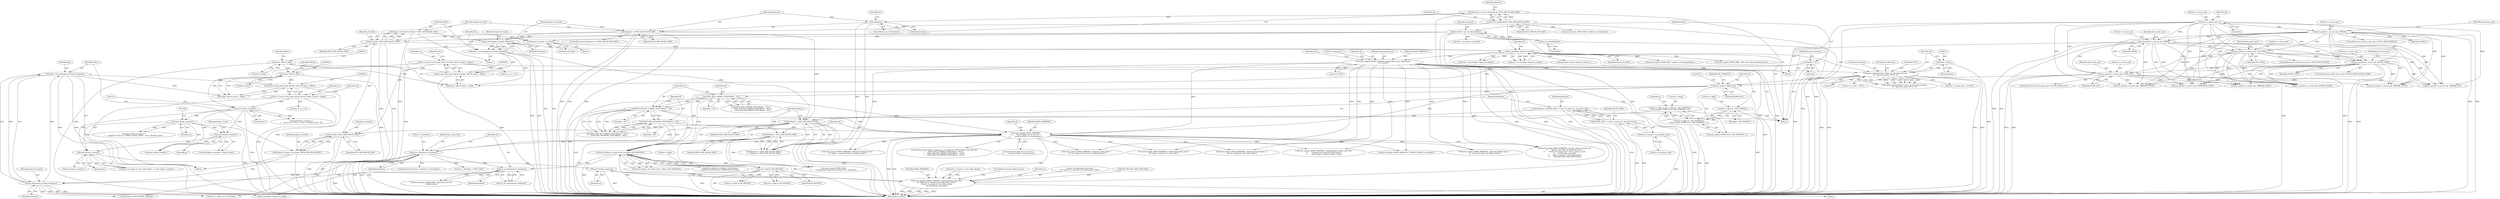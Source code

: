 digraph "0_linux_744692dc059845b2a3022119871846e74d4f6e11_16@pointer" {
"1001104" [label="(Call,ext4_blocks_count(es))"];
"1001093" [label="(Call,ext4_blocks_count(es))"];
"1001075" [label="(Call,ext4_blocks_count(es))"];
"1001010" [label="(Call,ext4_blocks_count(es))"];
"1000301" [label="(Call,es = (struct ext4_super_block *) (((char *)bh->b_data) + offset))"];
"1000303" [label="(Call,(struct ext4_super_block *) (((char *)bh->b_data) + offset))"];
"1000306" [label="(Call,(char *)bh->b_data)"];
"1000278" [label="(Call,offset = do_div(logical_sb_block, blocksize))"];
"1000280" [label="(Call,do_div(logical_sb_block, blocksize))"];
"1000273" [label="(Call,logical_sb_block = sb_block * EXT4_MIN_BLOCK_SIZE)"];
"1000275" [label="(Call,sb_block * EXT4_MIN_BLOCK_SIZE)"];
"1000129" [label="(Call,sb_block = get_sb_block(&data))"];
"1000131" [label="(Call,get_sb_block(&data))"];
"1000269" [label="(Call,blocksize != EXT4_MIN_BLOCK_SIZE)"];
"1000260" [label="(Call,!blocksize)"];
"1000254" [label="(Call,blocksize = sb_min_blocksize(sb, EXT4_MIN_BLOCK_SIZE))"];
"1000256" [label="(Call,sb_min_blocksize(sb, EXT4_MIN_BLOCK_SIZE))"];
"1000136" [label="(Call,offset = 0)"];
"1000642" [label="(Call,es = (struct ext4_super_block *)(((char *)bh->b_data) + offset))"];
"1000644" [label="(Call,(struct ext4_super_block *)(((char *)bh->b_data) + offset))"];
"1000647" [label="(Call,(char *)bh->b_data)"];
"1000623" [label="(Call,offset = do_div(logical_sb_block, blocksize))"];
"1000625" [label="(Call,do_div(logical_sb_block, blocksize))"];
"1000618" [label="(Call,logical_sb_block = sb_block * EXT4_MIN_BLOCK_SIZE)"];
"1000620" [label="(Call,sb_block * EXT4_MIN_BLOCK_SIZE)"];
"1000584" [label="(Call,blocksize < EXT4_MIN_BLOCK_SIZE)"];
"1000574" [label="(Call,blocksize = BLOCK_SIZE << le32_to_cpu(es->s_log_block_size))"];
"1000576" [label="(Call,BLOCK_SIZE << le32_to_cpu(es->s_log_block_size))"];
"1000578" [label="(Call,le32_to_cpu(es->s_log_block_size))"];
"1000606" [label="(Call,sb_set_blocksize(sb, blocksize))"];
"1000566" [label="(Call,ext4_feature_set_ok(sb, (sb->s_flags & MS_RDONLY)))"];
"1000554" [label="(Call,EXT4_HAS_RO_COMPAT_FEATURE(sb, ~0U))"];
"1000550" [label="(Call,EXT4_HAS_COMPAT_FEATURE(sb, ~0U))"];
"1000536" [label="(Call,test_opt(sb, POSIX_ACL))"];
"1000513" [label="(Call,parse_options((char *) data, sb, &journal_devnum,\n\t\t\t   &journal_ioprio, NULL, 0))"];
"1000514" [label="(Call,(char *) data)"];
"1000360" [label="(Call,ext4_msg(sb, KERN_WARNING, deprecated_msg, \"bsdgroups\",\n\t\t\t\"2.6.38\"))"];
"1000292" [label="(Call,sb_bread(sb, logical_sb_block))"];
"1000285" [label="(Call,logical_sb_block = sb_block)"];
"1000393" [label="(Call,set_opt(sbi->s_mount_opt, POSIX_ACL))"];
"1000375" [label="(Call,set_opt(sbi->s_mount_opt, NO_UID32))"];
"1000200" [label="(Call,sbi->s_mount_opt = 0)"];
"1000350" [label="(Call,set_opt(sbi->s_mount_opt, DEBUG))"];
"1000366" [label="(Call,set_opt(sbi->s_mount_opt, GRPID))"];
"1000384" [label="(Call,set_opt(sbi->s_mount_opt, XATTR_USER))"];
"1000557" [label="(Call,EXT4_HAS_INCOMPAT_FEATURE(sb, ~0U))"];
"1000560" [label="(Call,ext4_msg(sb, KERN_WARNING,\n\t\t       \"feature flags set on rev 0 fs, \"\n\t\t       \"running e2fsck is recommended\"))"];
"1000568" [label="(Call,sb->s_flags & MS_RDONLY)"];
"1000525" [label="(Call,sb->s_flags = (sb->s_flags & ~MS_POSIXACL) |\n\t\t(test_opt(sb, POSIX_ACL) ? MS_POSIXACL : 0))"];
"1000529" [label="(Call,(sb->s_flags & ~MS_POSIXACL) |\n\t\t(test_opt(sb, POSIX_ACL) ? MS_POSIXACL : 0))"];
"1000530" [label="(Call,sb->s_flags & ~MS_POSIXACL)"];
"1000598" [label="(Call,sb->s_blocksize != blocksize)"];
"1000587" [label="(Call,blocksize > EXT4_MAX_BLOCK_SIZE)"];
"1001022" [label="(Call,ext4_blocks_count(es))"];
"1001096" [label="(Call,ext4_msg(sb, KERN_WARNING, \"bad geometry: first data\"\n\t\t\t \"block %u is beyond end of filesystem (%llu)\",\n\t\t\t le32_to_cpu(es->s_first_data_block),\n\t\t\t ext4_blocks_count(es)))"];
"1000607" [label="(Identifier,sb)"];
"1000572" [label="(Identifier,MS_RDONLY)"];
"1000578" [label="(Call,le32_to_cpu(es->s_log_block_size))"];
"1001011" [label="(Identifier,es)"];
"1001094" [label="(Identifier,es)"];
"1001233" [label="(Call,descriptor_loc(sb, logical_sb_block, i))"];
"1000137" [label="(Identifier,offset)"];
"1000362" [label="(Identifier,KERN_WARNING)"];
"1000598" [label="(Call,sb->s_blocksize != blocksize)"];
"1001100" [label="(Call,le32_to_cpu(es->s_first_data_block))"];
"1000303" [label="(Call,(struct ext4_super_block *) (((char *)bh->b_data) + offset))"];
"1000385" [label="(Call,sbi->s_mount_opt)"];
"1000273" [label="(Call,logical_sb_block = sb_block * EXT4_MIN_BLOCK_SIZE)"];
"1001093" [label="(Call,ext4_blocks_count(es))"];
"1000620" [label="(Call,sb_block * EXT4_MIN_BLOCK_SIZE)"];
"1000672" [label="(Identifier,has_huge_files)"];
"1000537" [label="(Identifier,sb)"];
"1000272" [label="(Block,)"];
"1000368" [label="(Identifier,sbi)"];
"1000555" [label="(Identifier,sb)"];
"1000275" [label="(Call,sb_block * EXT4_MIN_BLOCK_SIZE)"];
"1000552" [label="(Identifier,~0U)"];
"1000626" [label="(Identifier,logical_sb_block)"];
"1001083" [label="(Call,ext4_blocks_count(es))"];
"1000567" [label="(Identifier,sb)"];
"1001088" [label="(Call,le32_to_cpu(es->s_first_data_block) >= ext4_blocks_count(es))"];
"1000602" [label="(Identifier,blocksize)"];
"1001098" [label="(Identifier,KERN_WARNING)"];
"1000541" [label="(ControlStructure,if (le32_to_cpu(es->s_rev_level) == EXT4_GOOD_OLD_REV &&\n\t    (EXT4_HAS_COMPAT_FEATURE(sb, ~0U) ||\n\t     EXT4_HAS_RO_COMPAT_FEATURE(sb, ~0U) ||\n\t     EXT4_HAS_INCOMPAT_FEATURE(sb, ~0U))))"];
"1000525" [label="(Call,sb->s_flags = (sb->s_flags & ~MS_POSIXACL) |\n\t\t(test_opt(sb, POSIX_ACL) ? MS_POSIXACL : 0))"];
"1000589" [label="(Identifier,EXT4_MAX_BLOCK_SIZE)"];
"1000534" [label="(Identifier,~MS_POSIXACL)"];
"1000277" [label="(Identifier,EXT4_MIN_BLOCK_SIZE)"];
"1000584" [label="(Call,blocksize < EXT4_MIN_BLOCK_SIZE)"];
"1000404" [label="(Call,set_opt(sbi->s_mount_opt, JOURNAL_DATA))"];
"1000512" [label="(Call,!parse_options((char *) data, sb, &journal_devnum,\n\t\t\t   &journal_ioprio, NULL, 0))"];
"1000389" [label="(ControlStructure,if (def_mount_opts & EXT4_DEFM_ACL))"];
"1000255" [label="(Identifier,blocksize)"];
"1000563" [label="(Literal,\"feature flags set on rev 0 fs, \"\n\t\t       \"running e2fsck is recommended\")"];
"1000129" [label="(Call,sb_block = get_sb_block(&data))"];
"1001106" [label="(ControlStructure,goto failed_mount;)"];
"1001632" [label="(Call,ext4_msg(sb, KERN_WARNING, \"dioread_nolock option is \"\n\t\t\t\t\"not supported with nobh mode\"))"];
"1000138" [label="(Literal,0)"];
"1000625" [label="(Call,do_div(logical_sb_block, blocksize))"];
"1000619" [label="(Identifier,logical_sb_block)"];
"1000587" [label="(Call,blocksize > EXT4_MAX_BLOCK_SIZE)"];
"1000360" [label="(Call,ext4_msg(sb, KERN_WARNING, deprecated_msg, \"bsdgroups\",\n\t\t\t\"2.6.38\"))"];
"1000565" [label="(Call,!ext4_feature_set_ok(sb, (sb->s_flags & MS_RDONLY)))"];
"1000294" [label="(Identifier,logical_sb_block)"];
"1000284" [label="(Block,)"];
"1000394" [label="(Call,sbi->s_mount_opt)"];
"1000562" [label="(Identifier,KERN_WARNING)"];
"1000673" [label="(Call,EXT4_HAS_RO_COMPAT_FEATURE(sb,\n\t\t\t\tEXT4_FEATURE_RO_COMPAT_HUGE_FILE))"];
"1000388" [label="(Identifier,XATTR_USER)"];
"1000583" [label="(Call,blocksize < EXT4_MIN_BLOCK_SIZE ||\n\t    blocksize > EXT4_MAX_BLOCK_SIZE)"];
"1000569" [label="(Call,sb->s_flags)"];
"1000849" [label="(Call,blocksize / EXT4_INODE_SIZE(sb))"];
"1000575" [label="(Identifier,blocksize)"];
"1000536" [label="(Call,test_opt(sb, POSIX_ACL))"];
"1000263" [label="(Call,ext4_msg(sb, KERN_ERR, \"unable to set blocksize\"))"];
"1000517" [label="(Identifier,sb)"];
"1000531" [label="(Call,sb->s_flags)"];
"1001077" [label="(Identifier,blocks_count)"];
"1000523" [label="(Literal,0)"];
"1000346" [label="(ControlStructure,if (def_mount_opts & EXT4_DEFM_DEBUG))"];
"1000260" [label="(Call,!blocksize)"];
"1000618" [label="(Call,logical_sb_block = sb_block * EXT4_MIN_BLOCK_SIZE)"];
"1000285" [label="(Call,logical_sb_block = sb_block)"];
"1000559" [label="(Identifier,~0U)"];
"1000649" [label="(Call,bh->b_data)"];
"1000585" [label="(Identifier,blocksize)"];
"1000204" [label="(Literal,0)"];
"1001110" [label="(Call,ext4_blocks_count(es))"];
"1001720" [label="(Call,sb->s_flags & MS_RDONLY)"];
"1000586" [label="(Identifier,EXT4_MIN_BLOCK_SIZE)"];
"1000743" [label="(Call,sbi->s_inode_size > blocksize)"];
"1001137" [label="(Call,ext4_msg(sb, KERN_WARNING, \"groups count too large: %u \"\n\t\t       \"(block count %llu, first data block %u, \"\n\t\t       \"blocks per group %lu)\", sbi->s_groups_count,\n\t\t       ext4_blocks_count(es),\n\t\t       le32_to_cpu(es->s_first_data_block),\n\t\t       EXT4_BLOCKS_PER_GROUP(sb)))"];
"1001096" [label="(Call,ext4_msg(sb, KERN_WARNING, \"bad geometry: first data\"\n\t\t\t \"block %u is beyond end of filesystem (%llu)\",\n\t\t\t le32_to_cpu(es->s_first_data_block),\n\t\t\t ext4_blocks_count(es)))"];
"1000261" [label="(Identifier,blocksize)"];
"1000296" [label="(Call,ext4_msg(sb, KERN_ERR, \"unable to read superblock\"))"];
"1000281" [label="(Identifier,logical_sb_block)"];
"1000655" [label="(Identifier,sbi)"];
"1000574" [label="(Call,blocksize = BLOCK_SIZE << le32_to_cpu(es->s_log_block_size))"];
"1000365" [label="(Literal,\"2.6.38\")"];
"1002115" [label="(Call,sb->s_fs_info = NULL)"];
"1000622" [label="(Identifier,EXT4_MIN_BLOCK_SIZE)"];
"1000376" [label="(Call,sbi->s_mount_opt)"];
"1000282" [label="(Identifier,blocksize)"];
"1001010" [label="(Call,ext4_blocks_count(es))"];
"1001079" [label="(Call,ext4_msg(sb, KERN_WARNING, \"bad geometry: block count %llu \"\n\t\t       \"exceeds size of device (%llu blocks)\",\n\t\t       ext4_blocks_count(es), blocks_count))"];
"1000550" [label="(Call,EXT4_HAS_COMPAT_FEATURE(sb, ~0U))"];
"1000539" [label="(Identifier,MS_POSIXACL)"];
"1000646" [label="(Call,((char *)bh->b_data) + offset)"];
"1000577" [label="(Identifier,BLOCK_SIZE)"];
"1000520" [label="(Call,&journal_ioprio)"];
"1000359" [label="(Block,)"];
"1000375" [label="(Call,set_opt(sbi->s_mount_opt, NO_UID32))"];
"1000354" [label="(Identifier,DEBUG)"];
"1000624" [label="(Identifier,offset)"];
"1002129" [label="(MethodReturn,RET)"];
"1001097" [label="(Identifier,sb)"];
"1000379" [label="(Identifier,NO_UID32)"];
"1000264" [label="(Identifier,sb)"];
"1000256" [label="(Call,sb_min_blocksize(sb, EXT4_MIN_BLOCK_SIZE))"];
"1000608" [label="(Identifier,blocksize)"];
"1000364" [label="(Literal,\"bsdgroups\")"];
"1000141" [label="(Identifier,journal_devnum)"];
"1000603" [label="(Block,)"];
"1001099" [label="(Literal,\"bad geometry: first data\"\n\t\t\t \"block %u is beyond end of filesystem (%llu)\")"];
"1000514" [label="(Call,(char *) data)"];
"1000627" [label="(Identifier,blocksize)"];
"1000373" [label="(Identifier,def_mount_opts)"];
"1001992" [label="(Call,ext4_msg(sb, KERN_ERR, \"VFS: Can't find ext4 filesystem\"))"];
"1000605" [label="(Call,!sb_set_blocksize(sb, blocksize))"];
"1000351" [label="(Call,sbi->s_mount_opt)"];
"1000597" [label="(ControlStructure,if (sb->s_blocksize != blocksize))"];
"1000428" [label="(Call,set_opt(sbi->s_mount_opt, WRITEBACK_DATA))"];
"1000130" [label="(Identifier,sb_block)"];
"1000278" [label="(Call,offset = do_div(logical_sb_block, blocksize))"];
"1000258" [label="(Identifier,EXT4_MIN_BLOCK_SIZE)"];
"1000591" [label="(Call,ext4_msg(sb, KERN_ERR,\n\t\t       \"Unsupported filesystem blocksize %d\", blocksize))"];
"1000270" [label="(Identifier,blocksize)"];
"1000629" [label="(Identifier,bh)"];
"1000610" [label="(Call,ext4_msg(sb, KERN_ERR, \"bad block size %d\",\n\t\t\t\t\tblocksize))"];
"1001834" [label="(Call,ext4_msg(sb, KERN_WARNING, \"Ignoring dioread_nolock \"\n\t\t\t\t\"option - requested data journaling mode\"))"];
"1000201" [label="(Call,sbi->s_mount_opt)"];
"1000530" [label="(Call,sb->s_flags & ~MS_POSIXACL)"];
"1000561" [label="(Identifier,sb)"];
"1001023" [label="(Identifier,es)"];
"1000268" [label="(ControlStructure,if (blocksize != EXT4_MIN_BLOCK_SIZE))"];
"1000380" [label="(ControlStructure,if (def_mount_opts & EXT4_DEFM_XATTR_USER))"];
"1000366" [label="(Call,set_opt(sbi->s_mount_opt, GRPID))"];
"1001009" [label="(Call,ext4_blocks_count(es) >\n\t     (sector_t)(~0ULL) >> (sb->s_blocksize_bits - 9))"];
"1000312" [label="(Call,sbi->s_es = es)"];
"1000623" [label="(Call,offset = do_div(logical_sb_block, blocksize))"];
"1000290" [label="(Call,bh = sb_bread(sb, logical_sb_block))"];
"1000442" [label="(Call,set_opt(sbi->s_mount_opt, ERRORS_PANIC))"];
"1000526" [label="(Call,sb->s_flags)"];
"1000311" [label="(Identifier,offset)"];
"1000642" [label="(Call,es = (struct ext4_super_block *)(((char *)bh->b_data) + offset))"];
"1000314" [label="(Identifier,sbi)"];
"1000120" [label="(Block,)"];
"1000391" [label="(Identifier,def_mount_opts)"];
"1000566" [label="(Call,ext4_feature_set_ok(sb, (sb->s_flags & MS_RDONLY)))"];
"1000538" [label="(Identifier,POSIX_ACL)"];
"1000305" [label="(Call,((char *)bh->b_data) + offset)"];
"1001844" [label="(Call,sb->s_blocksize < PAGE_SIZE)"];
"1001470" [label="(Call,sb->s_flags & MS_RDONLY)"];
"1000361" [label="(Identifier,sb)"];
"1000301" [label="(Call,es = (struct ext4_super_block *) (((char *)bh->b_data) + offset))"];
"1000302" [label="(Identifier,es)"];
"1000463" [label="(Call,set_opt(sbi->s_mount_opt, ERRORS_RO))"];
"1000259" [label="(ControlStructure,if (!blocksize))"];
"1000606" [label="(Call,sb_set_blocksize(sb, blocksize))"];
"1001104" [label="(Call,ext4_blocks_count(es))"];
"1000621" [label="(Identifier,sb_block)"];
"1000560" [label="(Call,ext4_msg(sb, KERN_WARNING,\n\t\t       \"feature flags set on rev 0 fs, \"\n\t\t       \"running e2fsck is recommended\"))"];
"1001095" [label="(Block,)"];
"1000644" [label="(Call,(struct ext4_super_block *)(((char *)bh->b_data) + offset))"];
"1001195" [label="(Call,sbi->s_group_desc == NULL)"];
"1001022" [label="(Call,ext4_blocks_count(es))"];
"1000516" [label="(Identifier,data)"];
"1000280" [label="(Call,do_div(logical_sb_block, blocksize))"];
"1000397" [label="(Identifier,POSIX_ACL)"];
"1000370" [label="(Identifier,GRPID)"];
"1000257" [label="(Identifier,sb)"];
"1000384" [label="(Call,set_opt(sbi->s_mount_opt, XATTR_USER))"];
"1001618" [label="(Call,ext4_msg(sb, KERN_WARNING, \"Ignoring nobh option - \"\n \t\t\t\t\"its supported only with writeback mode\"))"];
"1000350" [label="(Call,set_opt(sbi->s_mount_opt, DEBUG))"];
"1000630" [label="(Call,sb_bread(sb, logical_sb_block))"];
"1000401" [label="(Identifier,def_mount_opts)"];
"1001021" [label="(Call,ext4_blocks_count(es) >\n\t     (pgoff_t)(~0ULL) >> (PAGE_CACHE_SHIFT - sb->s_blocksize_bits))"];
"1001054" [label="(Call,EXT4_BLOCKS_PER_GROUP(sb))"];
"1000599" [label="(Call,sb->s_blocksize)"];
"1000558" [label="(Identifier,sb)"];
"1000551" [label="(Identifier,sb)"];
"1000554" [label="(Call,EXT4_HAS_RO_COMPAT_FEATURE(sb, ~0U))"];
"1000540" [label="(Literal,0)"];
"1000271" [label="(Identifier,EXT4_MIN_BLOCK_SIZE)"];
"1000292" [label="(Call,sb_bread(sb, logical_sb_block))"];
"1000286" [label="(Identifier,logical_sb_block)"];
"1000136" [label="(Call,offset = 0)"];
"1000518" [label="(Call,&journal_devnum)"];
"1000576" [label="(Call,BLOCK_SIZE << le32_to_cpu(es->s_log_block_size))"];
"1000279" [label="(Identifier,offset)"];
"1000274" [label="(Identifier,logical_sb_block)"];
"1000367" [label="(Call,sbi->s_mount_opt)"];
"1000393" [label="(Call,set_opt(sbi->s_mount_opt, POSIX_ACL))"];
"1000653" [label="(Call,sbi->s_es = es)"];
"1000553" [label="(Call,EXT4_HAS_RO_COMPAT_FEATURE(sb, ~0U) ||\n\t     EXT4_HAS_INCOMPAT_FEATURE(sb, ~0U))"];
"1000513" [label="(Call,parse_options((char *) data, sb, &journal_devnum,\n\t\t\t   &journal_ioprio, NULL, 0))"];
"1000522" [label="(Identifier,NULL)"];
"1001105" [label="(Identifier,es)"];
"1000132" [label="(Call,&data)"];
"1001043" [label="(Call,ext4_msg(sb, KERN_WARNING, \"CONFIG_LBDAF not enabled\"))"];
"1001813" [label="(Call,ext4_msg(sb, KERN_WARNING, \"Ignoring delalloc option - \"\n \t\t\t \"requested data journaling mode\"))"];
"1000306" [label="(Call,(char *)bh->b_data)"];
"1000289" [label="(Call,!(bh = sb_bread(sb, logical_sb_block)))"];
"1000357" [label="(Identifier,def_mount_opts)"];
"1000568" [label="(Call,sb->s_flags & MS_RDONLY)"];
"1001075" [label="(Call,ext4_blocks_count(es))"];
"1000647" [label="(Call,(char *)bh->b_data)"];
"1000535" [label="(Call,test_opt(sb, POSIX_ACL) ? MS_POSIXACL : 0)"];
"1000276" [label="(Identifier,sb_block)"];
"1000131" [label="(Call,get_sb_block(&data))"];
"1000220" [label="(Call,sbi->s_sb_block = sb_block)"];
"1000287" [label="(Identifier,sb_block)"];
"1000200" [label="(Call,sbi->s_mount_opt = 0)"];
"1000652" [label="(Identifier,offset)"];
"1000579" [label="(Call,es->s_log_block_size)"];
"1000207" [label="(Identifier,sbi)"];
"1000546" [label="(Identifier,es)"];
"1001076" [label="(Identifier,es)"];
"1000293" [label="(Identifier,sb)"];
"1000416" [label="(Call,set_opt(sbi->s_mount_opt, ORDERED_DATA))"];
"1000291" [label="(Identifier,bh)"];
"1000371" [label="(ControlStructure,if (def_mount_opts & EXT4_DEFM_UID16))"];
"1000382" [label="(Identifier,def_mount_opts)"];
"1000588" [label="(Identifier,blocksize)"];
"1000556" [label="(Identifier,~0U)"];
"1000363" [label="(Identifier,deprecated_msg)"];
"1000557" [label="(Call,EXT4_HAS_INCOMPAT_FEATURE(sb, ~0U))"];
"1000549" [label="(Call,EXT4_HAS_COMPAT_FEATURE(sb, ~0U) ||\n\t     EXT4_HAS_RO_COMPAT_FEATURE(sb, ~0U) ||\n\t     EXT4_HAS_INCOMPAT_FEATURE(sb, ~0U))"];
"1000269" [label="(Call,blocksize != EXT4_MIN_BLOCK_SIZE)"];
"1000529" [label="(Call,(sb->s_flags & ~MS_POSIXACL) |\n\t\t(test_opt(sb, POSIX_ACL) ? MS_POSIXACL : 0))"];
"1000254" [label="(Call,blocksize = sb_min_blocksize(sb, EXT4_MIN_BLOCK_SIZE))"];
"1000308" [label="(Call,bh->b_data)"];
"1001074" [label="(Call,ext4_blocks_count(es) > blocks_count)"];
"1000457" [label="(Call,set_opt(sbi->s_mount_opt, ERRORS_CONT))"];
"1001850" [label="(Call,ext4_msg(sb, KERN_WARNING, \"Ignoring dioread_nolock \"\n\t\t\t\t\"option - block size is too small\"))"];
"1000643" [label="(Identifier,es)"];
"1001104" -> "1001096"  [label="AST: "];
"1001104" -> "1001105"  [label="CFG: "];
"1001105" -> "1001104"  [label="AST: "];
"1001096" -> "1001104"  [label="CFG: "];
"1001104" -> "1002129"  [label="DDG: "];
"1001104" -> "1001096"  [label="DDG: "];
"1001093" -> "1001104"  [label="DDG: "];
"1001093" -> "1001088"  [label="AST: "];
"1001093" -> "1001094"  [label="CFG: "];
"1001094" -> "1001093"  [label="AST: "];
"1001088" -> "1001093"  [label="CFG: "];
"1001093" -> "1001088"  [label="DDG: "];
"1001075" -> "1001093"  [label="DDG: "];
"1001010" -> "1001093"  [label="DDG: "];
"1001022" -> "1001093"  [label="DDG: "];
"1001093" -> "1001110"  [label="DDG: "];
"1001075" -> "1001074"  [label="AST: "];
"1001075" -> "1001076"  [label="CFG: "];
"1001076" -> "1001075"  [label="AST: "];
"1001077" -> "1001075"  [label="CFG: "];
"1001075" -> "1001074"  [label="DDG: "];
"1001010" -> "1001075"  [label="DDG: "];
"1001022" -> "1001075"  [label="DDG: "];
"1001075" -> "1001083"  [label="DDG: "];
"1001010" -> "1001009"  [label="AST: "];
"1001010" -> "1001011"  [label="CFG: "];
"1001011" -> "1001010"  [label="AST: "];
"1001014" -> "1001010"  [label="CFG: "];
"1001010" -> "1002129"  [label="DDG: "];
"1001010" -> "1001009"  [label="DDG: "];
"1000301" -> "1001010"  [label="DDG: "];
"1000642" -> "1001010"  [label="DDG: "];
"1001010" -> "1001022"  [label="DDG: "];
"1001010" -> "1001083"  [label="DDG: "];
"1000301" -> "1000120"  [label="AST: "];
"1000301" -> "1000303"  [label="CFG: "];
"1000302" -> "1000301"  [label="AST: "];
"1000303" -> "1000301"  [label="AST: "];
"1000314" -> "1000301"  [label="CFG: "];
"1000301" -> "1002129"  [label="DDG: "];
"1000303" -> "1000301"  [label="DDG: "];
"1000301" -> "1000312"  [label="DDG: "];
"1000303" -> "1000305"  [label="CFG: "];
"1000304" -> "1000303"  [label="AST: "];
"1000305" -> "1000303"  [label="AST: "];
"1000303" -> "1002129"  [label="DDG: "];
"1000306" -> "1000303"  [label="DDG: "];
"1000278" -> "1000303"  [label="DDG: "];
"1000136" -> "1000303"  [label="DDG: "];
"1000306" -> "1000305"  [label="AST: "];
"1000306" -> "1000308"  [label="CFG: "];
"1000307" -> "1000306"  [label="AST: "];
"1000308" -> "1000306"  [label="AST: "];
"1000311" -> "1000306"  [label="CFG: "];
"1000306" -> "1002129"  [label="DDG: "];
"1000306" -> "1000305"  [label="DDG: "];
"1000306" -> "1000647"  [label="DDG: "];
"1000278" -> "1000272"  [label="AST: "];
"1000278" -> "1000280"  [label="CFG: "];
"1000279" -> "1000278"  [label="AST: "];
"1000280" -> "1000278"  [label="AST: "];
"1000291" -> "1000278"  [label="CFG: "];
"1000278" -> "1002129"  [label="DDG: "];
"1000278" -> "1002129"  [label="DDG: "];
"1000280" -> "1000278"  [label="DDG: "];
"1000280" -> "1000278"  [label="DDG: "];
"1000278" -> "1000305"  [label="DDG: "];
"1000280" -> "1000282"  [label="CFG: "];
"1000281" -> "1000280"  [label="AST: "];
"1000282" -> "1000280"  [label="AST: "];
"1000280" -> "1002129"  [label="DDG: "];
"1000273" -> "1000280"  [label="DDG: "];
"1000269" -> "1000280"  [label="DDG: "];
"1000280" -> "1000292"  [label="DDG: "];
"1000273" -> "1000272"  [label="AST: "];
"1000273" -> "1000275"  [label="CFG: "];
"1000274" -> "1000273"  [label="AST: "];
"1000275" -> "1000273"  [label="AST: "];
"1000279" -> "1000273"  [label="CFG: "];
"1000273" -> "1002129"  [label="DDG: "];
"1000275" -> "1000273"  [label="DDG: "];
"1000275" -> "1000273"  [label="DDG: "];
"1000275" -> "1000277"  [label="CFG: "];
"1000276" -> "1000275"  [label="AST: "];
"1000277" -> "1000275"  [label="AST: "];
"1000275" -> "1002129"  [label="DDG: "];
"1000275" -> "1002129"  [label="DDG: "];
"1000129" -> "1000275"  [label="DDG: "];
"1000269" -> "1000275"  [label="DDG: "];
"1000275" -> "1000584"  [label="DDG: "];
"1000275" -> "1000620"  [label="DDG: "];
"1000129" -> "1000120"  [label="AST: "];
"1000129" -> "1000131"  [label="CFG: "];
"1000130" -> "1000129"  [label="AST: "];
"1000131" -> "1000129"  [label="AST: "];
"1000137" -> "1000129"  [label="CFG: "];
"1000129" -> "1002129"  [label="DDG: "];
"1000129" -> "1002129"  [label="DDG: "];
"1000131" -> "1000129"  [label="DDG: "];
"1000129" -> "1000220"  [label="DDG: "];
"1000129" -> "1000285"  [label="DDG: "];
"1000129" -> "1000620"  [label="DDG: "];
"1000131" -> "1000132"  [label="CFG: "];
"1000132" -> "1000131"  [label="AST: "];
"1000131" -> "1002129"  [label="DDG: "];
"1000269" -> "1000268"  [label="AST: "];
"1000269" -> "1000271"  [label="CFG: "];
"1000270" -> "1000269"  [label="AST: "];
"1000271" -> "1000269"  [label="AST: "];
"1000274" -> "1000269"  [label="CFG: "];
"1000286" -> "1000269"  [label="CFG: "];
"1000269" -> "1002129"  [label="DDG: "];
"1000269" -> "1002129"  [label="DDG: "];
"1000269" -> "1002129"  [label="DDG: "];
"1000260" -> "1000269"  [label="DDG: "];
"1000256" -> "1000269"  [label="DDG: "];
"1000269" -> "1000584"  [label="DDG: "];
"1000260" -> "1000259"  [label="AST: "];
"1000260" -> "1000261"  [label="CFG: "];
"1000261" -> "1000260"  [label="AST: "];
"1000264" -> "1000260"  [label="CFG: "];
"1000270" -> "1000260"  [label="CFG: "];
"1000260" -> "1002129"  [label="DDG: "];
"1000260" -> "1002129"  [label="DDG: "];
"1000254" -> "1000260"  [label="DDG: "];
"1000254" -> "1000120"  [label="AST: "];
"1000254" -> "1000256"  [label="CFG: "];
"1000255" -> "1000254"  [label="AST: "];
"1000256" -> "1000254"  [label="AST: "];
"1000261" -> "1000254"  [label="CFG: "];
"1000254" -> "1002129"  [label="DDG: "];
"1000256" -> "1000254"  [label="DDG: "];
"1000256" -> "1000254"  [label="DDG: "];
"1000256" -> "1000258"  [label="CFG: "];
"1000257" -> "1000256"  [label="AST: "];
"1000258" -> "1000256"  [label="AST: "];
"1000256" -> "1002129"  [label="DDG: "];
"1000256" -> "1000263"  [label="DDG: "];
"1000256" -> "1000292"  [label="DDG: "];
"1000136" -> "1000120"  [label="AST: "];
"1000136" -> "1000138"  [label="CFG: "];
"1000137" -> "1000136"  [label="AST: "];
"1000138" -> "1000136"  [label="AST: "];
"1000141" -> "1000136"  [label="CFG: "];
"1000136" -> "1002129"  [label="DDG: "];
"1000136" -> "1000305"  [label="DDG: "];
"1000642" -> "1000603"  [label="AST: "];
"1000642" -> "1000644"  [label="CFG: "];
"1000643" -> "1000642"  [label="AST: "];
"1000644" -> "1000642"  [label="AST: "];
"1000655" -> "1000642"  [label="CFG: "];
"1000642" -> "1002129"  [label="DDG: "];
"1000644" -> "1000642"  [label="DDG: "];
"1000642" -> "1000653"  [label="DDG: "];
"1000644" -> "1000646"  [label="CFG: "];
"1000645" -> "1000644"  [label="AST: "];
"1000646" -> "1000644"  [label="AST: "];
"1000644" -> "1002129"  [label="DDG: "];
"1000647" -> "1000644"  [label="DDG: "];
"1000623" -> "1000644"  [label="DDG: "];
"1000647" -> "1000646"  [label="AST: "];
"1000647" -> "1000649"  [label="CFG: "];
"1000648" -> "1000647"  [label="AST: "];
"1000649" -> "1000647"  [label="AST: "];
"1000652" -> "1000647"  [label="CFG: "];
"1000647" -> "1002129"  [label="DDG: "];
"1000647" -> "1000646"  [label="DDG: "];
"1000623" -> "1000603"  [label="AST: "];
"1000623" -> "1000625"  [label="CFG: "];
"1000624" -> "1000623"  [label="AST: "];
"1000625" -> "1000623"  [label="AST: "];
"1000629" -> "1000623"  [label="CFG: "];
"1000623" -> "1002129"  [label="DDG: "];
"1000623" -> "1002129"  [label="DDG: "];
"1000625" -> "1000623"  [label="DDG: "];
"1000625" -> "1000623"  [label="DDG: "];
"1000623" -> "1000646"  [label="DDG: "];
"1000625" -> "1000627"  [label="CFG: "];
"1000626" -> "1000625"  [label="AST: "];
"1000627" -> "1000625"  [label="AST: "];
"1000625" -> "1002129"  [label="DDG: "];
"1000618" -> "1000625"  [label="DDG: "];
"1000606" -> "1000625"  [label="DDG: "];
"1000625" -> "1000630"  [label="DDG: "];
"1000625" -> "1000743"  [label="DDG: "];
"1000625" -> "1000849"  [label="DDG: "];
"1000618" -> "1000603"  [label="AST: "];
"1000618" -> "1000620"  [label="CFG: "];
"1000619" -> "1000618"  [label="AST: "];
"1000620" -> "1000618"  [label="AST: "];
"1000624" -> "1000618"  [label="CFG: "];
"1000618" -> "1002129"  [label="DDG: "];
"1000620" -> "1000618"  [label="DDG: "];
"1000620" -> "1000618"  [label="DDG: "];
"1000620" -> "1000622"  [label="CFG: "];
"1000621" -> "1000620"  [label="AST: "];
"1000622" -> "1000620"  [label="AST: "];
"1000620" -> "1002129"  [label="DDG: "];
"1000620" -> "1002129"  [label="DDG: "];
"1000584" -> "1000620"  [label="DDG: "];
"1000584" -> "1000583"  [label="AST: "];
"1000584" -> "1000586"  [label="CFG: "];
"1000585" -> "1000584"  [label="AST: "];
"1000586" -> "1000584"  [label="AST: "];
"1000588" -> "1000584"  [label="CFG: "];
"1000583" -> "1000584"  [label="CFG: "];
"1000584" -> "1002129"  [label="DDG: "];
"1000584" -> "1000583"  [label="DDG: "];
"1000584" -> "1000583"  [label="DDG: "];
"1000574" -> "1000584"  [label="DDG: "];
"1000584" -> "1000587"  [label="DDG: "];
"1000584" -> "1000591"  [label="DDG: "];
"1000584" -> "1000598"  [label="DDG: "];
"1000574" -> "1000120"  [label="AST: "];
"1000574" -> "1000576"  [label="CFG: "];
"1000575" -> "1000574"  [label="AST: "];
"1000576" -> "1000574"  [label="AST: "];
"1000585" -> "1000574"  [label="CFG: "];
"1000574" -> "1002129"  [label="DDG: "];
"1000576" -> "1000574"  [label="DDG: "];
"1000576" -> "1000574"  [label="DDG: "];
"1000576" -> "1000578"  [label="CFG: "];
"1000577" -> "1000576"  [label="AST: "];
"1000578" -> "1000576"  [label="AST: "];
"1000576" -> "1002129"  [label="DDG: "];
"1000576" -> "1002129"  [label="DDG: "];
"1000578" -> "1000576"  [label="DDG: "];
"1000578" -> "1000579"  [label="CFG: "];
"1000579" -> "1000578"  [label="AST: "];
"1000578" -> "1002129"  [label="DDG: "];
"1000606" -> "1000605"  [label="AST: "];
"1000606" -> "1000608"  [label="CFG: "];
"1000607" -> "1000606"  [label="AST: "];
"1000608" -> "1000606"  [label="AST: "];
"1000605" -> "1000606"  [label="CFG: "];
"1000606" -> "1000605"  [label="DDG: "];
"1000606" -> "1000605"  [label="DDG: "];
"1000566" -> "1000606"  [label="DDG: "];
"1000598" -> "1000606"  [label="DDG: "];
"1000606" -> "1000610"  [label="DDG: "];
"1000606" -> "1000610"  [label="DDG: "];
"1000606" -> "1000630"  [label="DDG: "];
"1000566" -> "1000565"  [label="AST: "];
"1000566" -> "1000568"  [label="CFG: "];
"1000567" -> "1000566"  [label="AST: "];
"1000568" -> "1000566"  [label="AST: "];
"1000565" -> "1000566"  [label="CFG: "];
"1000566" -> "1002129"  [label="DDG: "];
"1000566" -> "1002129"  [label="DDG: "];
"1000566" -> "1000565"  [label="DDG: "];
"1000566" -> "1000565"  [label="DDG: "];
"1000554" -> "1000566"  [label="DDG: "];
"1000557" -> "1000566"  [label="DDG: "];
"1000550" -> "1000566"  [label="DDG: "];
"1000536" -> "1000566"  [label="DDG: "];
"1000560" -> "1000566"  [label="DDG: "];
"1000568" -> "1000566"  [label="DDG: "];
"1000568" -> "1000566"  [label="DDG: "];
"1000566" -> "1000591"  [label="DDG: "];
"1000566" -> "1000673"  [label="DDG: "];
"1000554" -> "1000553"  [label="AST: "];
"1000554" -> "1000556"  [label="CFG: "];
"1000555" -> "1000554"  [label="AST: "];
"1000556" -> "1000554"  [label="AST: "];
"1000558" -> "1000554"  [label="CFG: "];
"1000553" -> "1000554"  [label="CFG: "];
"1000554" -> "1002129"  [label="DDG: "];
"1000554" -> "1000553"  [label="DDG: "];
"1000554" -> "1000553"  [label="DDG: "];
"1000550" -> "1000554"  [label="DDG: "];
"1000550" -> "1000554"  [label="DDG: "];
"1000554" -> "1000557"  [label="DDG: "];
"1000554" -> "1000557"  [label="DDG: "];
"1000554" -> "1000560"  [label="DDG: "];
"1000550" -> "1000549"  [label="AST: "];
"1000550" -> "1000552"  [label="CFG: "];
"1000551" -> "1000550"  [label="AST: "];
"1000552" -> "1000550"  [label="AST: "];
"1000555" -> "1000550"  [label="CFG: "];
"1000549" -> "1000550"  [label="CFG: "];
"1000550" -> "1002129"  [label="DDG: "];
"1000550" -> "1000549"  [label="DDG: "];
"1000550" -> "1000549"  [label="DDG: "];
"1000536" -> "1000550"  [label="DDG: "];
"1000550" -> "1000560"  [label="DDG: "];
"1000536" -> "1000535"  [label="AST: "];
"1000536" -> "1000538"  [label="CFG: "];
"1000537" -> "1000536"  [label="AST: "];
"1000538" -> "1000536"  [label="AST: "];
"1000539" -> "1000536"  [label="CFG: "];
"1000540" -> "1000536"  [label="CFG: "];
"1000536" -> "1002129"  [label="DDG: "];
"1000513" -> "1000536"  [label="DDG: "];
"1000393" -> "1000536"  [label="DDG: "];
"1000536" -> "1000560"  [label="DDG: "];
"1000513" -> "1000512"  [label="AST: "];
"1000513" -> "1000523"  [label="CFG: "];
"1000514" -> "1000513"  [label="AST: "];
"1000517" -> "1000513"  [label="AST: "];
"1000518" -> "1000513"  [label="AST: "];
"1000520" -> "1000513"  [label="AST: "];
"1000522" -> "1000513"  [label="AST: "];
"1000523" -> "1000513"  [label="AST: "];
"1000512" -> "1000513"  [label="CFG: "];
"1000513" -> "1002129"  [label="DDG: "];
"1000513" -> "1002129"  [label="DDG: "];
"1000513" -> "1002129"  [label="DDG: "];
"1000513" -> "1002129"  [label="DDG: "];
"1000513" -> "1000512"  [label="DDG: "];
"1000513" -> "1000512"  [label="DDG: "];
"1000513" -> "1000512"  [label="DDG: "];
"1000513" -> "1000512"  [label="DDG: "];
"1000513" -> "1000512"  [label="DDG: "];
"1000513" -> "1000512"  [label="DDG: "];
"1000514" -> "1000513"  [label="DDG: "];
"1000360" -> "1000513"  [label="DDG: "];
"1000292" -> "1000513"  [label="DDG: "];
"1000513" -> "1001195"  [label="DDG: "];
"1000513" -> "1002115"  [label="DDG: "];
"1000514" -> "1000516"  [label="CFG: "];
"1000515" -> "1000514"  [label="AST: "];
"1000516" -> "1000514"  [label="AST: "];
"1000517" -> "1000514"  [label="CFG: "];
"1000514" -> "1002129"  [label="DDG: "];
"1000360" -> "1000359"  [label="AST: "];
"1000360" -> "1000365"  [label="CFG: "];
"1000361" -> "1000360"  [label="AST: "];
"1000362" -> "1000360"  [label="AST: "];
"1000363" -> "1000360"  [label="AST: "];
"1000364" -> "1000360"  [label="AST: "];
"1000365" -> "1000360"  [label="AST: "];
"1000368" -> "1000360"  [label="CFG: "];
"1000360" -> "1002129"  [label="DDG: "];
"1000360" -> "1002129"  [label="DDG: "];
"1000360" -> "1002129"  [label="DDG: "];
"1000292" -> "1000360"  [label="DDG: "];
"1000360" -> "1000560"  [label="DDG: "];
"1000360" -> "1001043"  [label="DDG: "];
"1000360" -> "1001079"  [label="DDG: "];
"1000360" -> "1001096"  [label="DDG: "];
"1000360" -> "1001137"  [label="DDG: "];
"1000360" -> "1001618"  [label="DDG: "];
"1000360" -> "1001632"  [label="DDG: "];
"1000360" -> "1001813"  [label="DDG: "];
"1000360" -> "1001834"  [label="DDG: "];
"1000360" -> "1001850"  [label="DDG: "];
"1000292" -> "1000290"  [label="AST: "];
"1000292" -> "1000294"  [label="CFG: "];
"1000293" -> "1000292"  [label="AST: "];
"1000294" -> "1000292"  [label="AST: "];
"1000290" -> "1000292"  [label="CFG: "];
"1000292" -> "1002129"  [label="DDG: "];
"1000292" -> "1002129"  [label="DDG: "];
"1000292" -> "1000289"  [label="DDG: "];
"1000292" -> "1000289"  [label="DDG: "];
"1000292" -> "1000290"  [label="DDG: "];
"1000292" -> "1000290"  [label="DDG: "];
"1000285" -> "1000292"  [label="DDG: "];
"1000292" -> "1000296"  [label="DDG: "];
"1000292" -> "1001233"  [label="DDG: "];
"1000292" -> "1001992"  [label="DDG: "];
"1000285" -> "1000284"  [label="AST: "];
"1000285" -> "1000287"  [label="CFG: "];
"1000286" -> "1000285"  [label="AST: "];
"1000287" -> "1000285"  [label="AST: "];
"1000291" -> "1000285"  [label="CFG: "];
"1000285" -> "1002129"  [label="DDG: "];
"1000393" -> "1000389"  [label="AST: "];
"1000393" -> "1000397"  [label="CFG: "];
"1000394" -> "1000393"  [label="AST: "];
"1000397" -> "1000393"  [label="AST: "];
"1000401" -> "1000393"  [label="CFG: "];
"1000393" -> "1002129"  [label="DDG: "];
"1000393" -> "1002129"  [label="DDG: "];
"1000375" -> "1000393"  [label="DDG: "];
"1000200" -> "1000393"  [label="DDG: "];
"1000350" -> "1000393"  [label="DDG: "];
"1000366" -> "1000393"  [label="DDG: "];
"1000384" -> "1000393"  [label="DDG: "];
"1000393" -> "1000404"  [label="DDG: "];
"1000393" -> "1000416"  [label="DDG: "];
"1000393" -> "1000428"  [label="DDG: "];
"1000393" -> "1000442"  [label="DDG: "];
"1000393" -> "1000457"  [label="DDG: "];
"1000393" -> "1000463"  [label="DDG: "];
"1000375" -> "1000371"  [label="AST: "];
"1000375" -> "1000379"  [label="CFG: "];
"1000376" -> "1000375"  [label="AST: "];
"1000379" -> "1000375"  [label="AST: "];
"1000382" -> "1000375"  [label="CFG: "];
"1000375" -> "1002129"  [label="DDG: "];
"1000375" -> "1002129"  [label="DDG: "];
"1000200" -> "1000375"  [label="DDG: "];
"1000350" -> "1000375"  [label="DDG: "];
"1000366" -> "1000375"  [label="DDG: "];
"1000375" -> "1000384"  [label="DDG: "];
"1000375" -> "1000404"  [label="DDG: "];
"1000375" -> "1000416"  [label="DDG: "];
"1000375" -> "1000428"  [label="DDG: "];
"1000375" -> "1000442"  [label="DDG: "];
"1000375" -> "1000457"  [label="DDG: "];
"1000375" -> "1000463"  [label="DDG: "];
"1000200" -> "1000120"  [label="AST: "];
"1000200" -> "1000204"  [label="CFG: "];
"1000201" -> "1000200"  [label="AST: "];
"1000204" -> "1000200"  [label="AST: "];
"1000207" -> "1000200"  [label="CFG: "];
"1000200" -> "1002129"  [label="DDG: "];
"1000200" -> "1000350"  [label="DDG: "];
"1000200" -> "1000366"  [label="DDG: "];
"1000200" -> "1000384"  [label="DDG: "];
"1000200" -> "1000404"  [label="DDG: "];
"1000200" -> "1000416"  [label="DDG: "];
"1000200" -> "1000428"  [label="DDG: "];
"1000200" -> "1000442"  [label="DDG: "];
"1000200" -> "1000457"  [label="DDG: "];
"1000200" -> "1000463"  [label="DDG: "];
"1000350" -> "1000346"  [label="AST: "];
"1000350" -> "1000354"  [label="CFG: "];
"1000351" -> "1000350"  [label="AST: "];
"1000354" -> "1000350"  [label="AST: "];
"1000357" -> "1000350"  [label="CFG: "];
"1000350" -> "1002129"  [label="DDG: "];
"1000350" -> "1002129"  [label="DDG: "];
"1000350" -> "1000366"  [label="DDG: "];
"1000350" -> "1000384"  [label="DDG: "];
"1000350" -> "1000404"  [label="DDG: "];
"1000350" -> "1000416"  [label="DDG: "];
"1000350" -> "1000428"  [label="DDG: "];
"1000350" -> "1000442"  [label="DDG: "];
"1000350" -> "1000457"  [label="DDG: "];
"1000350" -> "1000463"  [label="DDG: "];
"1000366" -> "1000359"  [label="AST: "];
"1000366" -> "1000370"  [label="CFG: "];
"1000367" -> "1000366"  [label="AST: "];
"1000370" -> "1000366"  [label="AST: "];
"1000373" -> "1000366"  [label="CFG: "];
"1000366" -> "1002129"  [label="DDG: "];
"1000366" -> "1002129"  [label="DDG: "];
"1000366" -> "1000384"  [label="DDG: "];
"1000366" -> "1000404"  [label="DDG: "];
"1000366" -> "1000416"  [label="DDG: "];
"1000366" -> "1000428"  [label="DDG: "];
"1000366" -> "1000442"  [label="DDG: "];
"1000366" -> "1000457"  [label="DDG: "];
"1000366" -> "1000463"  [label="DDG: "];
"1000384" -> "1000380"  [label="AST: "];
"1000384" -> "1000388"  [label="CFG: "];
"1000385" -> "1000384"  [label="AST: "];
"1000388" -> "1000384"  [label="AST: "];
"1000391" -> "1000384"  [label="CFG: "];
"1000384" -> "1002129"  [label="DDG: "];
"1000384" -> "1002129"  [label="DDG: "];
"1000384" -> "1000404"  [label="DDG: "];
"1000384" -> "1000416"  [label="DDG: "];
"1000384" -> "1000428"  [label="DDG: "];
"1000384" -> "1000442"  [label="DDG: "];
"1000384" -> "1000457"  [label="DDG: "];
"1000384" -> "1000463"  [label="DDG: "];
"1000557" -> "1000553"  [label="AST: "];
"1000557" -> "1000559"  [label="CFG: "];
"1000558" -> "1000557"  [label="AST: "];
"1000559" -> "1000557"  [label="AST: "];
"1000553" -> "1000557"  [label="CFG: "];
"1000557" -> "1002129"  [label="DDG: "];
"1000557" -> "1000553"  [label="DDG: "];
"1000557" -> "1000553"  [label="DDG: "];
"1000557" -> "1000560"  [label="DDG: "];
"1000560" -> "1000541"  [label="AST: "];
"1000560" -> "1000563"  [label="CFG: "];
"1000561" -> "1000560"  [label="AST: "];
"1000562" -> "1000560"  [label="AST: "];
"1000563" -> "1000560"  [label="AST: "];
"1000567" -> "1000560"  [label="CFG: "];
"1000560" -> "1002129"  [label="DDG: "];
"1000560" -> "1002129"  [label="DDG: "];
"1000560" -> "1001043"  [label="DDG: "];
"1000560" -> "1001079"  [label="DDG: "];
"1000560" -> "1001096"  [label="DDG: "];
"1000560" -> "1001137"  [label="DDG: "];
"1000560" -> "1001618"  [label="DDG: "];
"1000560" -> "1001632"  [label="DDG: "];
"1000560" -> "1001813"  [label="DDG: "];
"1000560" -> "1001834"  [label="DDG: "];
"1000560" -> "1001850"  [label="DDG: "];
"1000568" -> "1000572"  [label="CFG: "];
"1000569" -> "1000568"  [label="AST: "];
"1000572" -> "1000568"  [label="AST: "];
"1000568" -> "1002129"  [label="DDG: "];
"1000568" -> "1002129"  [label="DDG: "];
"1000525" -> "1000568"  [label="DDG: "];
"1000568" -> "1001470"  [label="DDG: "];
"1000568" -> "1001470"  [label="DDG: "];
"1000568" -> "1001720"  [label="DDG: "];
"1000568" -> "1001720"  [label="DDG: "];
"1000525" -> "1000120"  [label="AST: "];
"1000525" -> "1000529"  [label="CFG: "];
"1000526" -> "1000525"  [label="AST: "];
"1000529" -> "1000525"  [label="AST: "];
"1000546" -> "1000525"  [label="CFG: "];
"1000525" -> "1002129"  [label="DDG: "];
"1000529" -> "1000525"  [label="DDG: "];
"1000529" -> "1000525"  [label="DDG: "];
"1000529" -> "1000535"  [label="CFG: "];
"1000530" -> "1000529"  [label="AST: "];
"1000535" -> "1000529"  [label="AST: "];
"1000529" -> "1002129"  [label="DDG: "];
"1000529" -> "1002129"  [label="DDG: "];
"1000530" -> "1000529"  [label="DDG: "];
"1000530" -> "1000529"  [label="DDG: "];
"1000530" -> "1000534"  [label="CFG: "];
"1000531" -> "1000530"  [label="AST: "];
"1000534" -> "1000530"  [label="AST: "];
"1000537" -> "1000530"  [label="CFG: "];
"1000530" -> "1002129"  [label="DDG: "];
"1000598" -> "1000597"  [label="AST: "];
"1000598" -> "1000602"  [label="CFG: "];
"1000599" -> "1000598"  [label="AST: "];
"1000602" -> "1000598"  [label="AST: "];
"1000607" -> "1000598"  [label="CFG: "];
"1000672" -> "1000598"  [label="CFG: "];
"1000598" -> "1002129"  [label="DDG: "];
"1000598" -> "1002129"  [label="DDG: "];
"1000598" -> "1002129"  [label="DDG: "];
"1000587" -> "1000598"  [label="DDG: "];
"1000598" -> "1000743"  [label="DDG: "];
"1000598" -> "1000849"  [label="DDG: "];
"1000598" -> "1001844"  [label="DDG: "];
"1000587" -> "1000583"  [label="AST: "];
"1000587" -> "1000589"  [label="CFG: "];
"1000588" -> "1000587"  [label="AST: "];
"1000589" -> "1000587"  [label="AST: "];
"1000583" -> "1000587"  [label="CFG: "];
"1000587" -> "1002129"  [label="DDG: "];
"1000587" -> "1000583"  [label="DDG: "];
"1000587" -> "1000583"  [label="DDG: "];
"1000587" -> "1000591"  [label="DDG: "];
"1001022" -> "1001021"  [label="AST: "];
"1001022" -> "1001023"  [label="CFG: "];
"1001023" -> "1001022"  [label="AST: "];
"1001026" -> "1001022"  [label="CFG: "];
"1001022" -> "1002129"  [label="DDG: "];
"1001022" -> "1001021"  [label="DDG: "];
"1001022" -> "1001083"  [label="DDG: "];
"1001096" -> "1001095"  [label="AST: "];
"1001097" -> "1001096"  [label="AST: "];
"1001098" -> "1001096"  [label="AST: "];
"1001099" -> "1001096"  [label="AST: "];
"1001100" -> "1001096"  [label="AST: "];
"1001106" -> "1001096"  [label="CFG: "];
"1001096" -> "1002129"  [label="DDG: "];
"1001096" -> "1002129"  [label="DDG: "];
"1001096" -> "1002129"  [label="DDG: "];
"1001096" -> "1002129"  [label="DDG: "];
"1001096" -> "1002129"  [label="DDG: "];
"1001054" -> "1001096"  [label="DDG: "];
"1001100" -> "1001096"  [label="DDG: "];
}
